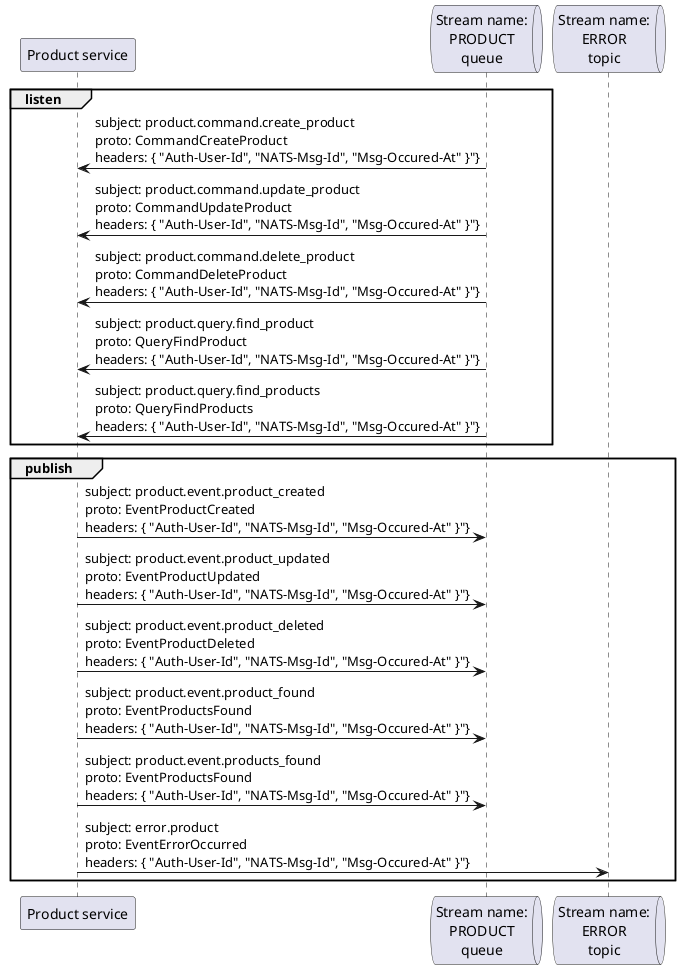 @startuml
participant "Product service" as ps
queue "Stream name:\nPRODUCT\nqueue" as pq
queue "Stream name:\nERROR\ntopic" as eq

group listen
pq -> ps: subject: product.command.create_product\nproto: CommandCreateProduct\nheaders: { "Auth-User-Id", "NATS-Msg-Id", "Msg-Occured-At" }"}
pq -> ps: subject: product.command.update_product\nproto: CommandUpdateProduct\nheaders: { "Auth-User-Id", "NATS-Msg-Id", "Msg-Occured-At" }"}
pq -> ps: subject: product.command.delete_product\nproto: CommandDeleteProduct\nheaders: { "Auth-User-Id", "NATS-Msg-Id", "Msg-Occured-At" }"}
pq -> ps: subject: product.query.find_product\nproto: QueryFindProduct\nheaders: { "Auth-User-Id", "NATS-Msg-Id", "Msg-Occured-At" }"}
pq -> ps: subject: product.query.find_products\nproto: QueryFindProducts\nheaders: { "Auth-User-Id", "NATS-Msg-Id", "Msg-Occured-At" }"}
end

group publish
ps -> pq: subject: product.event.product_created\nproto: EventProductCreated\nheaders: { "Auth-User-Id", "NATS-Msg-Id", "Msg-Occured-At" }"}
ps -> pq: subject: product.event.product_updated\nproto: EventProductUpdated\nheaders: { "Auth-User-Id", "NATS-Msg-Id", "Msg-Occured-At" }"}
ps -> pq: subject: product.event.product_deleted\nproto: EventProductDeleted\nheaders: { "Auth-User-Id", "NATS-Msg-Id", "Msg-Occured-At" }"}
ps -> pq: subject: product.event.product_found\nproto: EventProductsFound\nheaders: { "Auth-User-Id", "NATS-Msg-Id", "Msg-Occured-At" }"}
ps -> pq: subject: product.event.products_found\nproto: EventProductsFound\nheaders: { "Auth-User-Id", "NATS-Msg-Id", "Msg-Occured-At" }"}
ps -> eq: subject: error.product\nproto: EventErrorOccurred\nheaders: { "Auth-User-Id", "NATS-Msg-Id", "Msg-Occured-At" }"}
end

@enduml